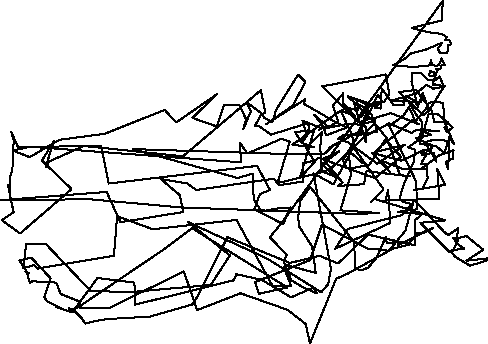 unitsize(0.001cm);
draw((7810,6053)--(7798,5709));
draw((7798,5709)--(7264,5575));
draw((7264,5575)--(7324,5560));
draw((7324,5560)--(7547,5503));
draw((7547,5503)--(7744,5476));
draw((7744,5476)--(7821,5457));
draw((7821,5457)--(7883,5408));
draw((7883,5408)--(7874,5405));
draw((7874,5405)--(7848,5358));
draw((7848,5358)--(7927,5365));
draw((7927,5365)--(7962,5287));
draw((7962,5287)--(7913,5280));
draw((7913,5280)--(7890,5130));
draw((7890,5130)--(7759,5143));
draw((7759,5143)--(7724,5210));
draw((7724,5210)--(7802,5317));
draw((7802,5317)--(7503,5191));
draw((7503,5191)--(7254,5129));
draw((7254,5129)--(7142,5032));
draw((7142,5032)--(6937,4917));
draw((6937,4917)--(7295,4887));
draw((7295,4887)--(7576,4915));
draw((7576,4915)--(7606,5009));
draw((7606,5009)--(7622,4917));
draw((7622,4917)--(7716,4909));
draw((7716,4909)--(7744,4933));
draw((7744,4933)--(7772,4989));
draw((7772,4989)--(7790,5038));
draw((7790,5038)--(7846,4923));
draw((7846,4923)--(7783,4912));
draw((7783,4912)--(7777,4869));
draw((7777,4869)--(7726,4833));
draw((7726,4833)--(7700,4854));
draw((7700,4854)--(7702,4815));
draw((7702,4815)--(7698,4745));
draw((7698,4745)--(7617,4724));
draw((7617,4724)--(7570,4741));
draw((7570,4741)--(7583,4813));
draw((7583,4813)--(7654,4795));
draw((7654,4795)--(7673,4718));
draw((7673,4718)--(7631,4573));
draw((7631,4573)--(7674,4579));
draw((7674,4579)--(7679,4581));
draw((7679,4581)--(7848,4546));
draw((7848,4546)--(7647,4504));
draw((7647,4504)--(7520,4572));
draw((7520,4572)--(7399,4467));
draw((7399,4467)--(7364,4427));
draw((7364,4427)--(6911,4296));
draw((6911,4296)--(7432,4265));
draw((7432,4265)--(7443,4375));
draw((7443,4375)--(7534,4227));
draw((7534,4227)--(7554,4236));
draw((7554,4236)--(7613,4275));
draw((7613,4275)--(7698,4279));
draw((7698,4279)--(7817,4252));
draw((7817,4252)--(7844,3902));
draw((7844,3902)--(8013,3523));
draw((8013,3523)--(7922,3655));
draw((7922,3655)--(7919,3496));
draw((7919,3496)--(7909,3080));
draw((7909,3080)--(7861,3216));
draw((7861,3216)--(7989,3271));
draw((7989,3271)--(8001,3418));
draw((8001,3418)--(7747,3329));
draw((7747,3329)--(7440,3100));
draw((7440,3100)--(7503,3086));
draw((7503,3086)--(7131,3081));
draw((7131,3081)--(6731,3234));
draw((6731,3234)--(6881,3029));
draw((6881,3029)--(6570,3371));
draw((6570,3371)--(7082,3235));
draw((7082,3235)--(7494,3430));
draw((7494,3430)--(7582,3396));
draw((7582,3396)--(7633,3499));
draw((7633,3499)--(7331,3634));
draw((7331,3634)--(7603,3690));
draw((7603,3690)--(7423,3776));
draw((7423,3776)--(7750,3760));
draw((7750,3760)--(7342,3775));
draw((7342,3775)--(7262,3725));
draw((7262,3725)--(6862,3892));
draw((6862,3892)--(6426,3656));
draw((6426,3656)--(5960,3207));
draw((5960,3207)--(5821,3086));
draw((5821,3086)--(5650,3023));
draw((5650,3023)--(4898,2840));
draw((4898,2840)--(5111,3569));
draw((5111,3569)--(4965,3622));
draw((4965,3622)--(4694,3502));
draw((4694,3502)--(4364,3362));
draw((4364,3362)--(4232,3551));
draw((4232,3551)--(4252,3206));
draw((4252,3206)--(536,3481));
draw((536,3481)--(226,3415));
draw((226,3415)--(525,3297));
draw((525,3297)--(1047,3602));
draw((1047,3602)--(1851,3710));
draw((1851,3710)--(2906,4131));
draw((2906,4131)--(3108,3908));
draw((3108,3908)--(3832,4410));
draw((3832,4410)--(3396,3990));
draw((3396,3990)--(3824,3838));
draw((3824,3838)--(3950,4215));
draw((3950,4215)--(4217,4224));
draw((4217,4224)--(4342,3966));
draw((4342,3966)--(4293,3788));
draw((4293,3788)--(4427,4109));
draw((4427,4109)--(4354,4262));
draw((4354,4262)--(4634,4054));
draw((4634,4054)--(4655,3992));
draw((4655,3992)--(4806,3914));
draw((4806,3914)--(4871,4132));
draw((4871,4132)--(5259,4751));
draw((5259,4751)--(5387,4623));
draw((5387,4623)--(5168,4208));
draw((5168,4208)--(4694,3877));
draw((4694,3877)--(5385,4318));
draw((5385,4318)--(5356,4241));
draw((5356,4241)--(5926,3912));
draw((5926,3912)--(6120,3821));
draw((6120,3821)--(5751,3681));
draw((5751,3681)--(5706,3844));
draw((5706,3844)--(5621,3768));
draw((5621,3768)--(5671,3807));
draw((5671,3807)--(5336,3943));
draw((5336,3943)--(5417,3673));
draw((5417,3673)--(5316,3554));
draw((5316,3554)--(5540,3468));
draw((5540,3468)--(5160,3517));
draw((5160,3517)--(5955,4081));
draw((5955,4081)--(6123,4167));
draw((6123,4167)--(6312,4126));
draw((6312,4126)--(6304,4294));
draw((6304,4294)--(6237,4332));
draw((6237,4332)--(6524,4207));
draw((6524,4207)--(6366,4002));
draw((6366,4002)--(6450,4160));
draw((6450,4160)--(6241,4268));
draw((6241,4268)--(6453,3567));
draw((6453,3567)--(6454,3821));
draw((6454,3821)--(6425,3867));
draw((6425,3867)--(6376,3819));
draw((6376,3819)--(6365,3679));
draw((6365,3679)--(6069,3695));
draw((6069,3695)--(5965,3624));
draw((5965,3624)--(6140,3558));
draw((6140,3558)--(6656,3181));
draw((6656,3181)--(7141,3514));
draw((7141,3514)--(6623,3389));
draw((6623,3389)--(6713,3488));
draw((6713,3488)--(6958,3678));
draw((6958,3678)--(7271,3948));
draw((7271,3948)--(7345,3951));
draw((7345,3951)--(7506,4138));
draw((7506,4138)--(7549,4208));
draw((7549,4208)--(7338,4481));
draw((7338,4481)--(7037,4446));
draw((7037,4446)--(7466,4037));
draw((7466,4037)--(7604,4146));
draw((7604,4146)--(7660,3924));
draw((7660,3924)--(7872,3922));
draw((7872,3922)--(7909,3912));
draw((7909,3912)--(7841,3818));
draw((7841,3818)--(7879,3743));
draw((7879,3743)--(7988,3820));
draw((7988,3820)--(7805,3991));
draw((7805,3991)--(7705,4065));
draw((7705,4065)--(7562,4058));
draw((7562,4058)--(7408,3534));
draw((7408,3534)--(7696,3486));
draw((7696,3486)--(7838,3375));
draw((7838,3375)--(7906,3580));
draw((7906,3580)--(7803,3598));
draw((7803,3598)--(7667,3608));
draw((7667,3608)--(7492,3560));
draw((7492,3560)--(7657,3301));
draw((7657,3301)--(7695,3220));
draw((7695,3220)--(7654,3377));
draw((7654,3377)--(7452,3339));
draw((7452,3339)--(7422,3390));
draw((7422,3390)--(7475,3388));
draw((7475,3388)--(7533,3358));
draw((7533,3358)--(7453,3229));
draw((7453,3229)--(7434,3173));
draw((7434,3173)--(7532,3175));
draw((7532,3175)--(7543,2929));
draw((7543,2929)--(7458,2741));
draw((7458,2741)--(7309,2717));
draw((7309,2717)--(7851,2809));
draw((7851,2809)--(7715,3086));
draw((7715,3086)--(7753,2564));
draw((7753,2564)--(6800,2532));
draw((6800,2532)--(6848,2712));
draw((6848,2712)--(6885,2138));
draw((6885,2138)--(5914,1682));
draw((5914,1682)--(6139,2032));
draw((6139,2032)--(7087,2274));
draw((7087,2274)--(7267,2466));
draw((7267,2466)--(7104,2510));
draw((7104,2510)--(7049,2570));
draw((7049,2570)--(7125,2823));
draw((7125,2823)--(7299,3219));
draw((7299,3219)--(7316,3360));
draw((7316,3360)--(7321,3429));
draw((7321,3429)--(7199,3469));
draw((7199,3469)--(7370,3588));
draw((7370,3588)--(7429,3737));
draw((7429,3737)--(7449,3911));
draw((7449,3911)--(7344,4046));
draw((7344,4046)--(7207,4270));
draw((7207,4270)--(7355,4151));
draw((7355,4151)--(7458,4428));
draw((7458,4428)--(7542,4198));
draw((7542,4198)--(7541,4141));
draw((7541,4141)--(7601,4171));
draw((7601,4171)--(7832,4542));
draw((7832,4542)--(7752,4721));
draw((7752,4721)--(7692,4666));
draw((7692,4666)--(7547,4664));
draw((7547,4664)--(7417,4788));
draw((7417,4788)--(7267,4779));
draw((7267,4779)--(7259,4630));
draw((7259,4630)--(7333,4335));
draw((7333,4335)--(7349,4219));
draw((7349,4219)--(7360,4275));
draw((7360,4275)--(7160,4370));
draw((7160,4370)--(7111,4288));
draw((7111,4288)--(7128,4215));
draw((7128,4215)--(6947,4209));
draw((6947,4209)--(6735,4509));
draw((6735,4509)--(6713,4154));
draw((6713,4154)--(6607,4173));
draw((6607,4173)--(6740,4282));
draw((6740,4282)--(6670,4401));
draw((6670,4401)--(6317,3673));
draw((6317,3673)--(6050,3242));
draw((6050,3242)--(6113,3101));
draw((6113,3101)--(6204,3099));
draw((6204,3099)--(6518,3165));
draw((6518,3165)--(6798,3610));
draw((6798,3610)--(7076,3302));
draw((7076,3302)--(6617,2928));
draw((6617,2928)--(6387,3008));
draw((6387,3008)--(5619,3291));
draw((5619,3291)--(5291,2929));
draw((5291,2929)--(5541,3769));
draw((5541,3769)--(5207,3742));
draw((5207,3742)--(5315,3557));
draw((5315,3557)--(5457,3808));
draw((5457,3808)--(5427,3894));
draw((5427,3894)--(4780,3694));
draw((4780,3694)--(4574,3843));
draw((4574,3843)--(4496,3844));
draw((4496,3844)--(4607,4049));
draw((4607,4049)--(4679,4084));
draw((4679,4084)--(4606,4468));
draw((4606,4468)--(4602,4478));
draw((4602,4478)--(3229,3312));
draw((3229,3312)--(1482,3494));
draw((1482,3494)--(863,3219));
draw((863,3219)--(806,3123));
draw((806,3123)--(952,3583));
draw((952,3583)--(741,3235));
draw((741,3235)--(920,3065));
draw((920,3065)--(1263,2734));
draw((1263,2734)--(354,1950));
draw((354,1950)--(36,2185));
draw((36,2185)--(240,2327));
draw((240,2327)--(141,2814));
draw((141,2814)--(178,2702));
draw((178,2702)--(174,2901));
draw((174,2901)--(197,3021));
draw((197,3021)--(218,3031));
draw((218,3031)--(236,3494));
draw((236,3494)--(250,3578));
draw((250,3578)--(199,3743));
draw((199,3743)--(317,3476));
draw((317,3476)--(1784,3494));
draw((1784,3494)--(1918,2832));
draw((1918,2832)--(4537,3143));
draw((4537,3143)--(4763,2720));
draw((4763,2720)--(4584,2643));
draw((4584,2643)--(4488,2378));
draw((4488,2378)--(4996,2115));
draw((4996,2115)--(5117,2409));
draw((5117,2409)--(4973,2406));
draw((4973,2406)--(4612,2341));
draw((4612,2341)--(4476,2555));
draw((4476,2555)--(4458,3007));
draw((4458,3007)--(4196,2929));
draw((4196,2929)--(2342,3439));
draw((2342,3439)--(4857,3359));
draw((4857,3359)--(5719,3352));
draw((5719,3352)--(5887,3508));
draw((5887,3508)--(5796,3459));
draw((5796,3459)--(6327,3745));
draw((6327,3745)--(6488,4128));
draw((6488,4128)--(6557,4047));
draw((6557,4047)--(6567,3922));
draw((6567,3922)--(6340,3870));
draw((6340,3870)--(6150,3888));
draw((6150,3888)--(5778,3813));
draw((5778,3813)--(5720,3823));
draw((5720,3823)--(5543,4042));
draw((5543,4042)--(5597,3993));
draw((5597,3993)--(5803,3824));
draw((5803,3824)--(5964,3935));
draw((5964,3935)--(5871,4202));
draw((5871,4202)--(6058,4426));
draw((6058,4426)--(6051,4246));
draw((6051,4246)--(6259,4030));
draw((6259,4030)--(6008,4117));
draw((6008,4117)--(6207,3700));
draw((6207,3700)--(6265,3426));
draw((6265,3426)--(6360,3301));
draw((6360,3301)--(6402,3190));
draw((6402,3190)--(6148,3413));
draw((6148,3413)--(6190,2985));
draw((6190,2985)--(6007,2359));
draw((6007,2359)--(6686,2312));
draw((6686,2312)--(6307,2295));
draw((6307,2295)--(3189,2411));
draw((3189,2411)--(1575,2555));
draw((1575,2555)--(10,2537));
draw((10,2537)--(1882,2684));
draw((1882,2684)--(2126,2150));
draw((2126,2150)--(3233,2329));
draw((3233,2329)--(3174,2627));
draw((3174,2627)--(2835,2912));
draw((2835,2912)--(3307,2833));
draw((3307,2833)--(3461,2718));
draw((3461,2718)--(4831,2917));
draw((4831,2917)--(4929,2803));
draw((4929,2803)--(5350,2867));
draw((5350,2867)--(5342,3188));
draw((5342,3188)--(5539,3235));
draw((5539,3235)--(5400,3461));
draw((5400,3461)--(5678,3742));
draw((5678,3742)--(5649,3472));
draw((5649,3472)--(5677,3049));
draw((5677,3049)--(5930,2948));
draw((5930,2948)--(5679,3171));
draw((5679,3171)--(5987,3402));
draw((5987,3402)--(5841,3328));
draw((5841,3328)--(5697,3269));
draw((5697,3269)--(6044,2848));
draw((6044,2848)--(5963,2789));
draw((5963,2789)--(6422,2820));
draw((6422,2820)--(6468,3050));
draw((6468,3050)--(7238,2957));
draw((7238,2957)--(7055,2981));
draw((7055,2981)--(6833,3618));
draw((6833,3618)--(6537,3982));
draw((6537,3982)--(6333,3909));
draw((6333,3909)--(5685,4546));
draw((5685,4546)--(6806,4755));
draw((6806,4755)--(6868,4418));
draw((6868,4418)--(6779,4273));
draw((6779,4273)--(6589,4256));
draw((6589,4256)--(6660,4193));
draw((6660,4193)--(6139,4369));
draw((6139,4369)--(6602,3920));
draw((6602,3920)--(6621,3891));
draw((6621,3891)--(6577,3858));
draw((6577,3858)--(6427,3717));
draw((6427,3717)--(6652,3742));
draw((6652,3742)--(6603,3982));
draw((6603,3982)--(6891,4075));
draw((6891,4075)--(7388,3879));
draw((7388,3879)--(7351,3877));
draw((7351,3877)--(7216,4180));
draw((7216,4180)--(7124,4039));
draw((7124,4039)--(7037,3965));
draw((7037,3965)--(6864,3854));
draw((6864,3854)--(7346,2858));
draw((7346,2858)--(7351,2376));
draw((7351,2376)--(7015,2333));
draw((7015,2333)--(7448,2291));
draw((7448,2291)--(7315,2181));
draw((7315,2181)--(7314,1739));
draw((7314,1739)--(7218,1773));
draw((7218,1773)--(7352,1952));
draw((7352,1952)--(7416,1953));
draw((7416,1953)--(7643,2048));
draw((7643,2048)--(7046,1757));
draw((7046,1757)--(7035,1733));
draw((7035,1733)--(7004,1805));
draw((7004,1805)--(6826,1774));
draw((6826,1774)--(6803,1886));
draw((6803,1886)--(6651,1534));
draw((6651,1534)--(6494,1347));
draw((6494,1347)--(6379,1302));
draw((6379,1302)--(6378,1314));
draw((6378,1314)--(6359,1298));
draw((6359,1298)--(6258,1354));
draw((6258,1354)--(6252,1795));
draw((6252,1795)--(5470,2774));
draw((5470,2774)--(5296,2520));
draw((5296,2520)--(5260,2230));
draw((5260,2230)--(5277,2078));
draw((5277,2078)--(5506,1719));
draw((5506,1719)--(5571,1255));
draw((5571,1255)--(5068,1390));
draw((5068,1390)--(5098,1394));
draw((5098,1394)--(5010,1351));
draw((5010,1351)--(5140,1018));
draw((5140,1018)--(4805,1033));
draw((4805,1033)--(4174,2190));
draw((4174,2190)--(2694,2026));
draw((2694,2026)--(2067,2254));
draw((2067,2254)--(2011,1558));
draw((2011,1558)--(659,1331));
draw((659,1331)--(602,1395));
draw((602,1395)--(437,1344));
draw((437,1344)--(413,1338));
draw((413,1338)--(464,1773));
draw((464,1773)--(809,1766));
draw((809,1766)--(1595,942));
draw((1595,942)--(2260,913));
draw((2260,913)--(3719,1043));
draw((3719,1043)--(4056,1564));
draw((4056,1564)--(3319,2151));
draw((3319,2151)--(4719,1504));
draw((4719,1504)--(5666,914));
draw((5666,914)--(5788,1053));
draw((5788,1053)--(5840,1325));
draw((5840,1325)--(5531,3011));
draw((5531,3011)--(5881,2817));
draw((5881,2817)--(6235,3471));
draw((6235,3471)--(6766,2732));
draw((6766,2732)--(6547,2506));
draw((6547,2506)--(6597,2563));
draw((6597,2563)--(7856,2181));
draw((7856,2181)--(7418,2139));
draw((7418,2139)--(7926,1627));
draw((7926,1627)--(7985,1657));
draw((7985,1657)--(8184,1685));
draw((8184,1685)--(8098,1746));
draw((8098,1746)--(7989,1876));
draw((7989,1876)--(8101,1876));
draw((8101,1876)--(8229,1905));
draw((8229,1905)--(8525,1664));
draw((8525,1664)--(8228,1471));
draw((8228,1471)--(8594,1510));
draw((8594,1510)--(8605,1479));
draw((8605,1479)--(8292,1383));
draw((8292,1383)--(8038,1535));
draw((8038,1535)--(7973,1606));
draw((7973,1606)--(8080,1835));
draw((8080,1835)--(8063,1860));
draw((8063,1860)--(8080,2039));
draw((8080,2039)--(7905,1921));
draw((7905,1921)--(7822,1992));
draw((7822,1992)--(7304,2550));
draw((7304,2550)--(7152,2000));
draw((7152,2000)--(6854,1640));
draw((6854,1640)--(6765,1663));
draw((6765,1663)--(6496,1678));
draw((6496,1678)--(5681,2109));
draw((5681,2109)--(5472,1482));
draw((5472,1482)--(4500,1093));
draw((4500,1093)--(4569,886));
draw((4569,886)--(5069,998));
draw((5069,998)--(3390,2043));
draw((3390,2043)--(2908,1681));
draw((2908,1681)--(1361,637));
draw((1361,637)--(1254,617));
draw((1254,617)--(1253,580));
draw((1253,580)--(1249,600));
draw((1249,600)--(1212,603));
draw((1212,603)--(1213,633));
draw((1213,633)--(1322,580));
draw((1322,580)--(1443,459));
draw((1443,459)--(1503,362));
draw((1503,362)--(1790,429));
draw((1790,429)--(1961,445));
draw((1961,445)--(2647,485));
draw((2647,485)--(3390,698));
draw((3390,698)--(3499,863));
draw((3499,863)--(4012,1886));
draw((4012,1886)--(5114,1430));
draw((5114,1430)--(5637,1558));
draw((5637,1558)--(5964,1421));
draw((5964,1421)--(6493,1931));
draw((6493,1931)--(7240,1762));
draw((7240,1762)--(6932,1683));
draw((6932,1683)--(6621,1513));
draw((6621,1513)--(6136,1243));
draw((6136,1243)--(5930,1151));
draw((5930,1151)--(5469,10));
draw((5469,10)--(5393,355));
draw((5393,355)--(5070,605));
draw((5070,605)--(4244,896));
draw((4244,896)--(3477,599));
draw((3477,599)--(3245,1281));
draw((3245,1281)--(1926,636));
draw((1926,636)--(1415,628));
draw((1415,628)--(1422,658));
draw((1422,658)--(1406,750));
draw((1406,750)--(1072,883));
draw((1072,883)--(993,1084));
draw((993,1084)--(572,1108));
draw((572,1108)--(527,1077));
draw((527,1077)--(478,1256));
draw((478,1256)--(513,1247));
draw((513,1247)--(450,1274));
draw((450,1274)--(489,1254));
draw((489,1254)--(345,1476));
draw((345,1476)--(552,1526));
draw((552,1526)--(893,1161));
draw((893,1161)--(783,825));
draw((783,825)--(834,757));
draw((834,757)--(1082,625));
draw((1082,625)--(982,659));
draw((982,659)--(1276,559));
draw((1276,559)--(1721,1165));
draw((1721,1165)--(2372,1084));
draw((2372,1084)--(2384,695));
draw((2384,695)--(4125,1125));
draw((4125,1125)--(4170,1232));
draw((4170,1232)--(4619,1132));
draw((4619,1132)--(5136,825));
draw((5136,825)--(5532,998));
draw((5532,998)--(5596,892));
draw((5596,892)--(5344,1003));
draw((5344,1003)--(5139,1124));
draw((5139,1124)--(5005,1458));
draw((5005,1458)--(5060,1577));
draw((5060,1577)--(4759,1883));
draw((4759,1883)--(4959,2123));
draw((4959,2123)--(7810,6053));
